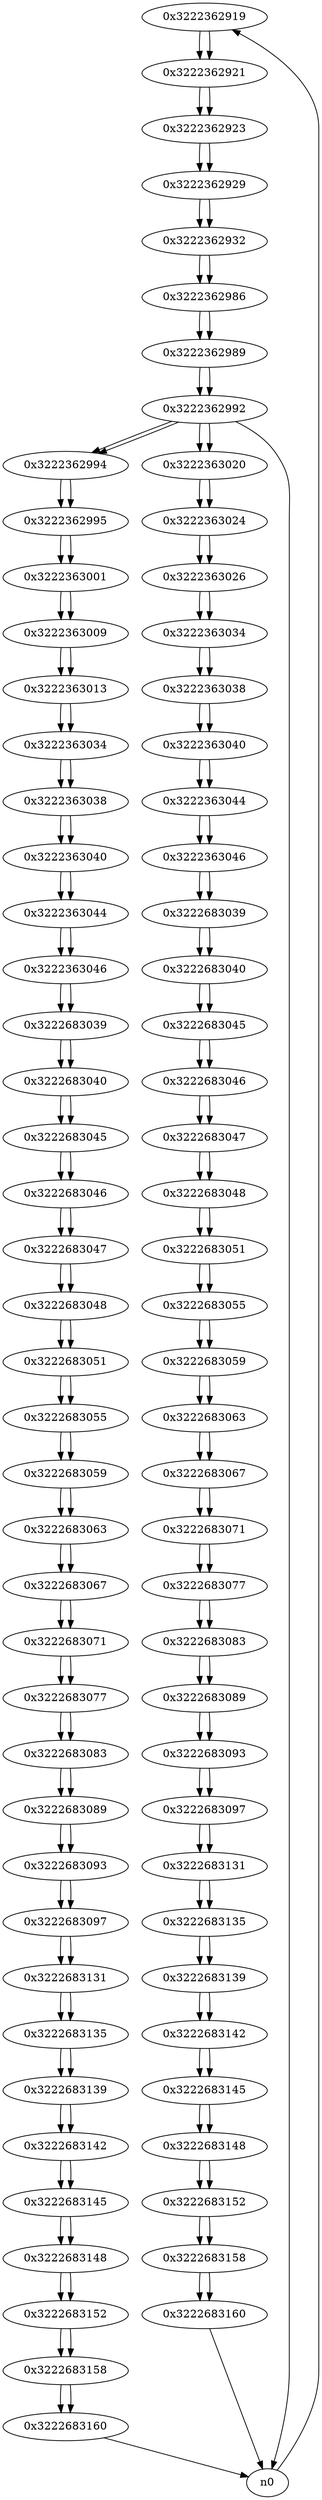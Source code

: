 digraph G{
/* nodes */
  n1 [label="0x3222362919"]
  n2 [label="0x3222362921"]
  n3 [label="0x3222362923"]
  n4 [label="0x3222362929"]
  n5 [label="0x3222362932"]
  n6 [label="0x3222362986"]
  n7 [label="0x3222362989"]
  n8 [label="0x3222362992"]
  n9 [label="0x3222362994"]
  n10 [label="0x3222362995"]
  n11 [label="0x3222363001"]
  n12 [label="0x3222363009"]
  n13 [label="0x3222363013"]
  n14 [label="0x3222363034"]
  n15 [label="0x3222363038"]
  n16 [label="0x3222363040"]
  n17 [label="0x3222363044"]
  n18 [label="0x3222363046"]
  n19 [label="0x3222683039"]
  n20 [label="0x3222683040"]
  n21 [label="0x3222683045"]
  n22 [label="0x3222683046"]
  n23 [label="0x3222683047"]
  n24 [label="0x3222683048"]
  n25 [label="0x3222683051"]
  n26 [label="0x3222683055"]
  n27 [label="0x3222683059"]
  n28 [label="0x3222683063"]
  n29 [label="0x3222683067"]
  n30 [label="0x3222683071"]
  n31 [label="0x3222683077"]
  n32 [label="0x3222683083"]
  n33 [label="0x3222683089"]
  n34 [label="0x3222683093"]
  n35 [label="0x3222683097"]
  n36 [label="0x3222683131"]
  n37 [label="0x3222683135"]
  n38 [label="0x3222683139"]
  n39 [label="0x3222683142"]
  n40 [label="0x3222683145"]
  n41 [label="0x3222683148"]
  n42 [label="0x3222683152"]
  n43 [label="0x3222683158"]
  n44 [label="0x3222683160"]
  n45 [label="0x3222363020"]
  n46 [label="0x3222363024"]
  n47 [label="0x3222363026"]
  n48 [label="0x3222363034"]
  n49 [label="0x3222363038"]
  n50 [label="0x3222363040"]
  n51 [label="0x3222363044"]
  n52 [label="0x3222363046"]
  n53 [label="0x3222683039"]
  n54 [label="0x3222683040"]
  n55 [label="0x3222683045"]
  n56 [label="0x3222683046"]
  n57 [label="0x3222683047"]
  n58 [label="0x3222683048"]
  n59 [label="0x3222683051"]
  n60 [label="0x3222683055"]
  n61 [label="0x3222683059"]
  n62 [label="0x3222683063"]
  n63 [label="0x3222683067"]
  n64 [label="0x3222683071"]
  n65 [label="0x3222683077"]
  n66 [label="0x3222683083"]
  n67 [label="0x3222683089"]
  n68 [label="0x3222683093"]
  n69 [label="0x3222683097"]
  n70 [label="0x3222683131"]
  n71 [label="0x3222683135"]
  n72 [label="0x3222683139"]
  n73 [label="0x3222683142"]
  n74 [label="0x3222683145"]
  n75 [label="0x3222683148"]
  n76 [label="0x3222683152"]
  n77 [label="0x3222683158"]
  n78 [label="0x3222683160"]
/* edges */
n1 -> n2;
n0 -> n1;
n2 -> n3;
n1 -> n2;
n3 -> n4;
n2 -> n3;
n4 -> n5;
n3 -> n4;
n5 -> n6;
n4 -> n5;
n6 -> n7;
n5 -> n6;
n7 -> n8;
n6 -> n7;
n8 -> n45;
n8 -> n9;
n8 -> n0;
n7 -> n8;
n9 -> n10;
n8 -> n9;
n10 -> n11;
n9 -> n10;
n11 -> n12;
n10 -> n11;
n12 -> n13;
n11 -> n12;
n13 -> n14;
n12 -> n13;
n14 -> n15;
n13 -> n14;
n15 -> n16;
n14 -> n15;
n16 -> n17;
n15 -> n16;
n17 -> n18;
n16 -> n17;
n18 -> n19;
n17 -> n18;
n19 -> n20;
n18 -> n19;
n20 -> n21;
n19 -> n20;
n21 -> n22;
n20 -> n21;
n22 -> n23;
n21 -> n22;
n23 -> n24;
n22 -> n23;
n24 -> n25;
n23 -> n24;
n25 -> n26;
n24 -> n25;
n26 -> n27;
n25 -> n26;
n27 -> n28;
n26 -> n27;
n28 -> n29;
n27 -> n28;
n29 -> n30;
n28 -> n29;
n30 -> n31;
n29 -> n30;
n31 -> n32;
n30 -> n31;
n32 -> n33;
n31 -> n32;
n33 -> n34;
n32 -> n33;
n34 -> n35;
n33 -> n34;
n35 -> n36;
n34 -> n35;
n36 -> n37;
n35 -> n36;
n37 -> n38;
n36 -> n37;
n38 -> n39;
n37 -> n38;
n39 -> n40;
n38 -> n39;
n40 -> n41;
n39 -> n40;
n41 -> n42;
n40 -> n41;
n42 -> n43;
n41 -> n42;
n43 -> n44;
n42 -> n43;
n44 -> n0;
n43 -> n44;
n45 -> n46;
n8 -> n45;
n46 -> n47;
n45 -> n46;
n47 -> n48;
n46 -> n47;
n48 -> n49;
n47 -> n48;
n49 -> n50;
n48 -> n49;
n50 -> n51;
n49 -> n50;
n51 -> n52;
n50 -> n51;
n52 -> n53;
n51 -> n52;
n53 -> n54;
n52 -> n53;
n54 -> n55;
n53 -> n54;
n55 -> n56;
n54 -> n55;
n56 -> n57;
n55 -> n56;
n57 -> n58;
n56 -> n57;
n58 -> n59;
n57 -> n58;
n59 -> n60;
n58 -> n59;
n60 -> n61;
n59 -> n60;
n61 -> n62;
n60 -> n61;
n62 -> n63;
n61 -> n62;
n63 -> n64;
n62 -> n63;
n64 -> n65;
n63 -> n64;
n65 -> n66;
n64 -> n65;
n66 -> n67;
n65 -> n66;
n67 -> n68;
n66 -> n67;
n68 -> n69;
n67 -> n68;
n69 -> n70;
n68 -> n69;
n70 -> n71;
n69 -> n70;
n71 -> n72;
n70 -> n71;
n72 -> n73;
n71 -> n72;
n73 -> n74;
n72 -> n73;
n74 -> n75;
n73 -> n74;
n75 -> n76;
n74 -> n75;
n76 -> n77;
n75 -> n76;
n77 -> n78;
n76 -> n77;
n78 -> n0;
n77 -> n78;
}
